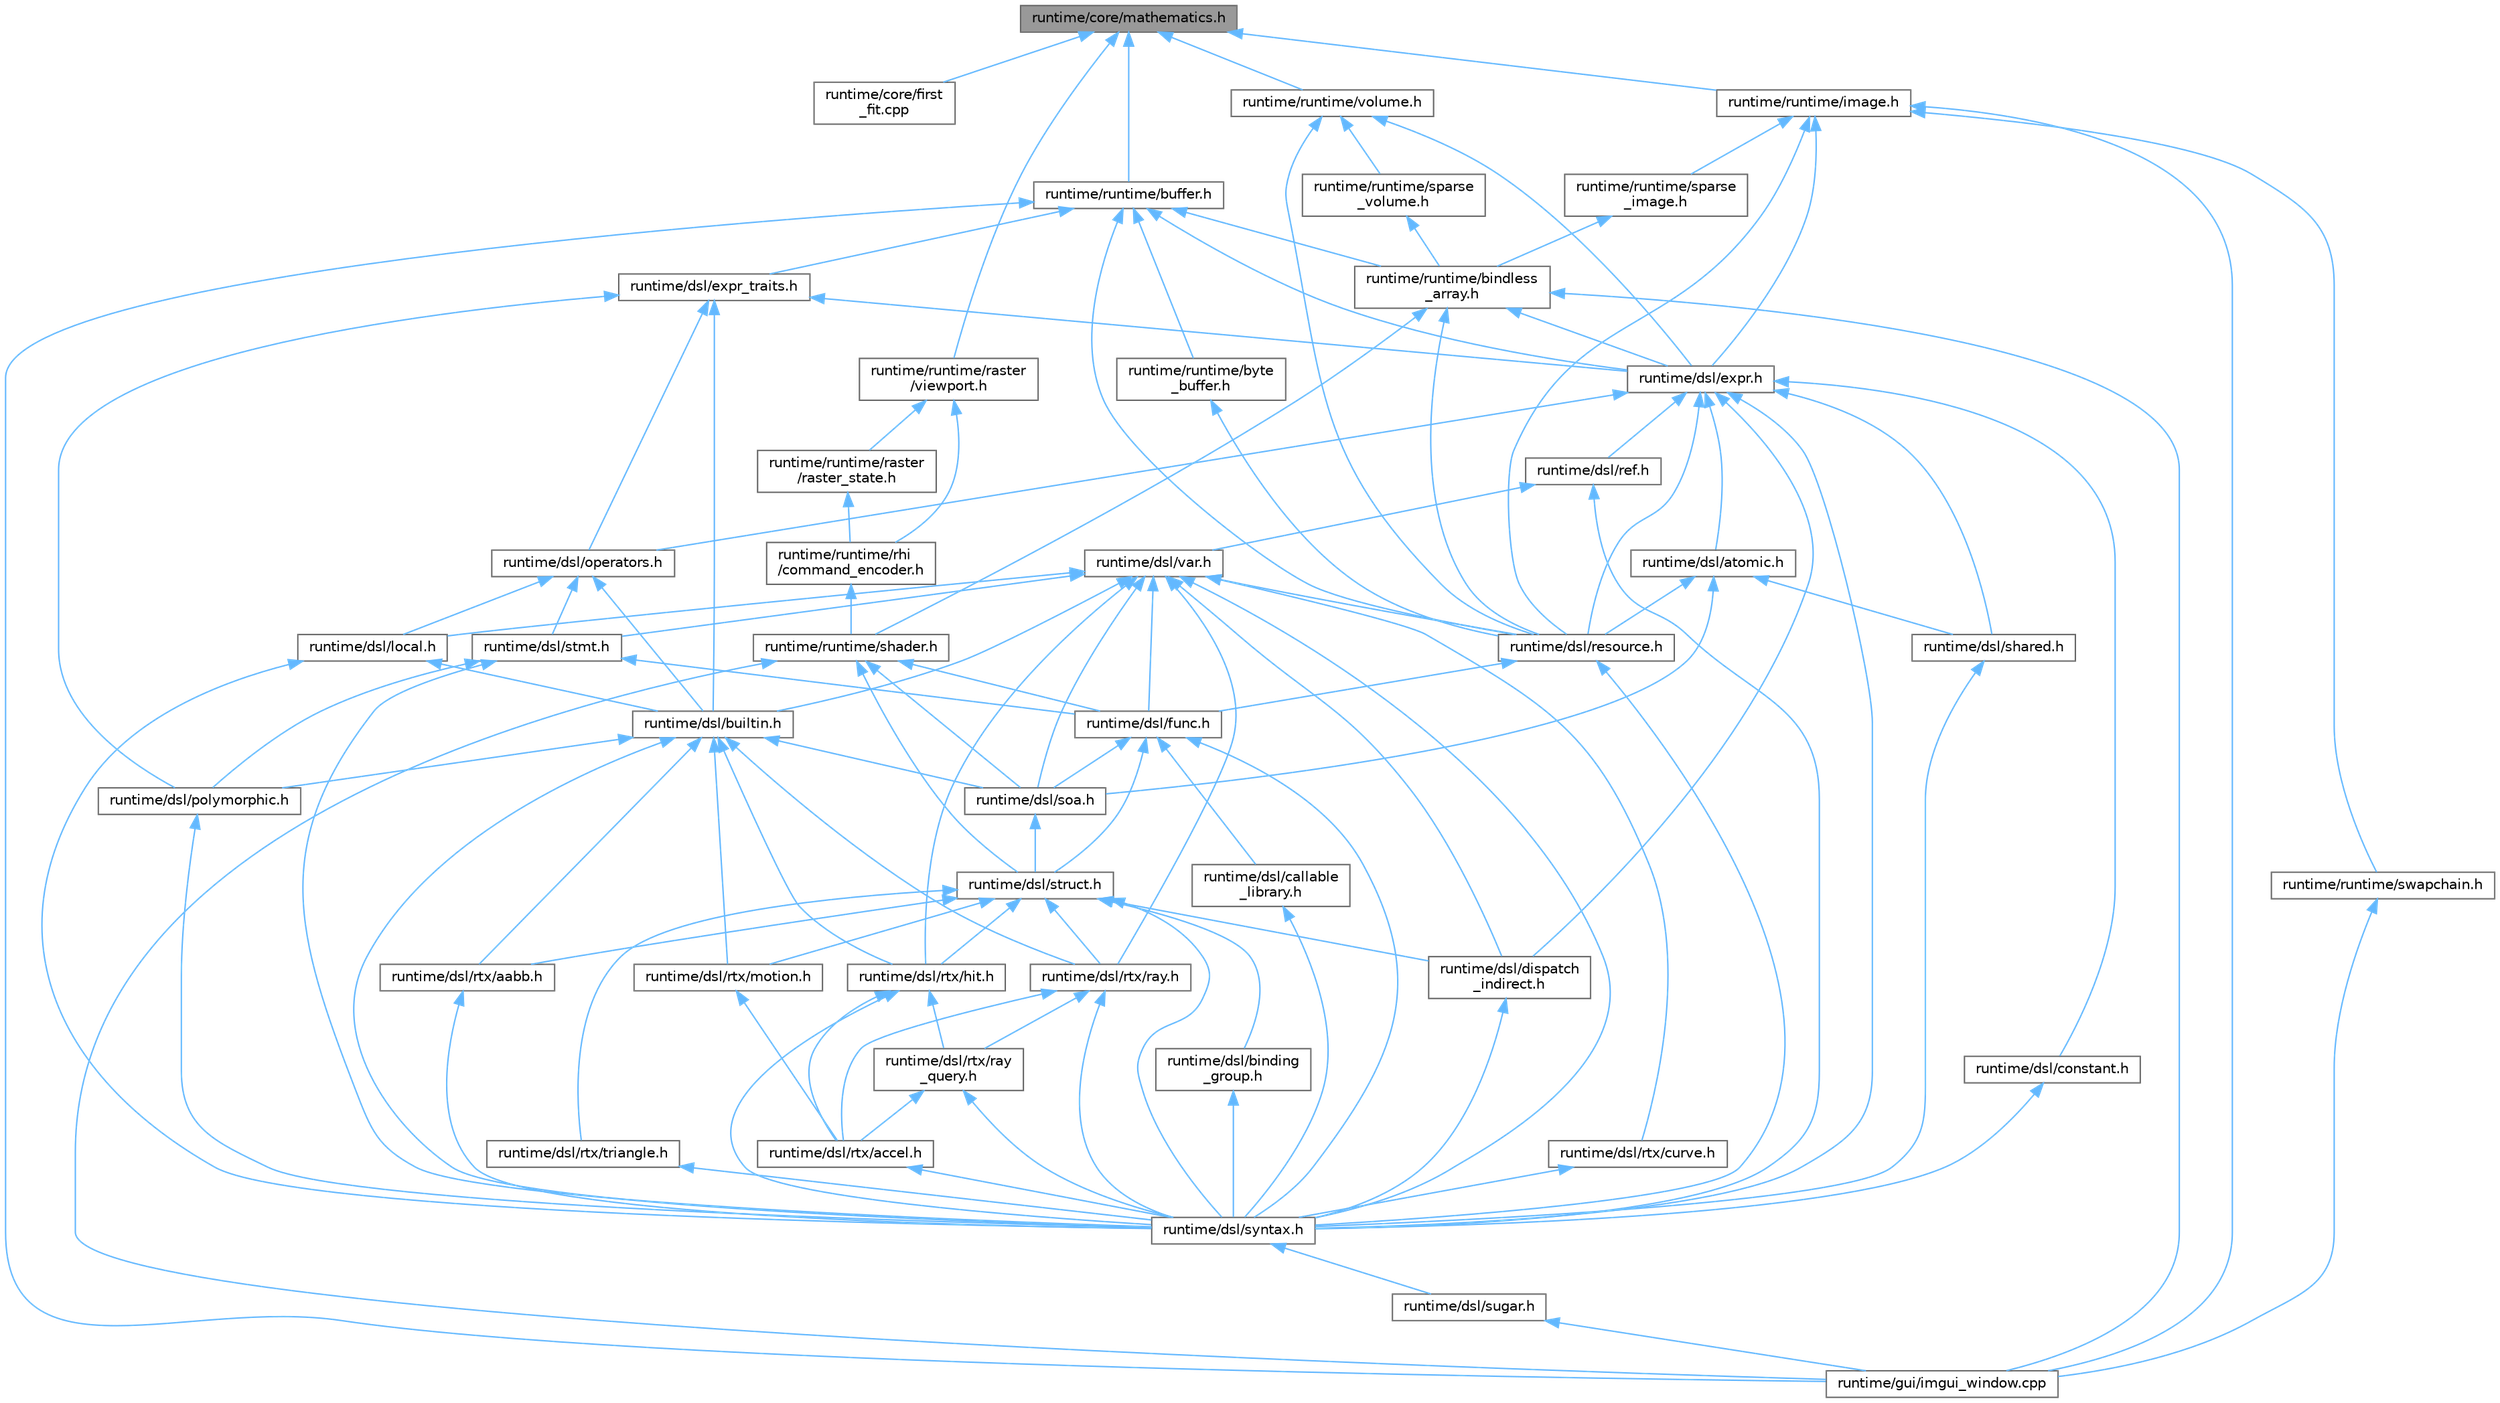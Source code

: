 digraph "runtime/core/mathematics.h"
{
 // LATEX_PDF_SIZE
  bgcolor="transparent";
  edge [fontname=Helvetica,fontsize=10,labelfontname=Helvetica,labelfontsize=10];
  node [fontname=Helvetica,fontsize=10,shape=box,height=0.2,width=0.4];
  Node1 [id="Node000001",label="runtime/core/mathematics.h",height=0.2,width=0.4,color="gray40", fillcolor="grey60", style="filled", fontcolor="black",tooltip=" "];
  Node1 -> Node2 [id="edge115_Node000001_Node000002",dir="back",color="steelblue1",style="solid",tooltip=" "];
  Node2 [id="Node000002",label="runtime/core/first\l_fit.cpp",height=0.2,width=0.4,color="grey40", fillcolor="white", style="filled",URL="$first__fit_8cpp.html",tooltip=" "];
  Node1 -> Node3 [id="edge116_Node000001_Node000003",dir="back",color="steelblue1",style="solid",tooltip=" "];
  Node3 [id="Node000003",label="runtime/runtime/buffer.h",height=0.2,width=0.4,color="grey40", fillcolor="white", style="filled",URL="$buffer_8h.html",tooltip=" "];
  Node3 -> Node4 [id="edge117_Node000003_Node000004",dir="back",color="steelblue1",style="solid",tooltip=" "];
  Node4 [id="Node000004",label="runtime/dsl/expr.h",height=0.2,width=0.4,color="grey40", fillcolor="white", style="filled",URL="$expr_8h.html",tooltip=" "];
  Node4 -> Node5 [id="edge118_Node000004_Node000005",dir="back",color="steelblue1",style="solid",tooltip=" "];
  Node5 [id="Node000005",label="runtime/dsl/atomic.h",height=0.2,width=0.4,color="grey40", fillcolor="white", style="filled",URL="$dsl_2atomic_8h.html",tooltip=" "];
  Node5 -> Node6 [id="edge119_Node000005_Node000006",dir="back",color="steelblue1",style="solid",tooltip=" "];
  Node6 [id="Node000006",label="runtime/dsl/resource.h",height=0.2,width=0.4,color="grey40", fillcolor="white", style="filled",URL="$dsl_2resource_8h.html",tooltip=" "];
  Node6 -> Node7 [id="edge120_Node000006_Node000007",dir="back",color="steelblue1",style="solid",tooltip=" "];
  Node7 [id="Node000007",label="runtime/dsl/func.h",height=0.2,width=0.4,color="grey40", fillcolor="white", style="filled",URL="$func_8h.html",tooltip=" "];
  Node7 -> Node8 [id="edge121_Node000007_Node000008",dir="back",color="steelblue1",style="solid",tooltip=" "];
  Node8 [id="Node000008",label="runtime/dsl/callable\l_library.h",height=0.2,width=0.4,color="grey40", fillcolor="white", style="filled",URL="$dsl_2callable__library_8h.html",tooltip=" "];
  Node8 -> Node9 [id="edge122_Node000008_Node000009",dir="back",color="steelblue1",style="solid",tooltip=" "];
  Node9 [id="Node000009",label="runtime/dsl/syntax.h",height=0.2,width=0.4,color="grey40", fillcolor="white", style="filled",URL="$syntax_8h.html",tooltip=" "];
  Node9 -> Node10 [id="edge123_Node000009_Node000010",dir="back",color="steelblue1",style="solid",tooltip=" "];
  Node10 [id="Node000010",label="runtime/dsl/sugar.h",height=0.2,width=0.4,color="grey40", fillcolor="white", style="filled",URL="$sugar_8h.html",tooltip=" "];
  Node10 -> Node11 [id="edge124_Node000010_Node000011",dir="back",color="steelblue1",style="solid",tooltip=" "];
  Node11 [id="Node000011",label="runtime/gui/imgui_window.cpp",height=0.2,width=0.4,color="grey40", fillcolor="white", style="filled",URL="$imgui__window_8cpp.html",tooltip=" "];
  Node7 -> Node12 [id="edge125_Node000007_Node000012",dir="back",color="steelblue1",style="solid",tooltip=" "];
  Node12 [id="Node000012",label="runtime/dsl/soa.h",height=0.2,width=0.4,color="grey40", fillcolor="white", style="filled",URL="$soa_8h.html",tooltip=" "];
  Node12 -> Node13 [id="edge126_Node000012_Node000013",dir="back",color="steelblue1",style="solid",tooltip=" "];
  Node13 [id="Node000013",label="runtime/dsl/struct.h",height=0.2,width=0.4,color="grey40", fillcolor="white", style="filled",URL="$struct_8h.html",tooltip=" "];
  Node13 -> Node14 [id="edge127_Node000013_Node000014",dir="back",color="steelblue1",style="solid",tooltip=" "];
  Node14 [id="Node000014",label="runtime/dsl/binding\l_group.h",height=0.2,width=0.4,color="grey40", fillcolor="white", style="filled",URL="$binding__group_8h.html",tooltip=" "];
  Node14 -> Node9 [id="edge128_Node000014_Node000009",dir="back",color="steelblue1",style="solid",tooltip=" "];
  Node13 -> Node15 [id="edge129_Node000013_Node000015",dir="back",color="steelblue1",style="solid",tooltip=" "];
  Node15 [id="Node000015",label="runtime/dsl/dispatch\l_indirect.h",height=0.2,width=0.4,color="grey40", fillcolor="white", style="filled",URL="$dispatch__indirect_8h.html",tooltip=" "];
  Node15 -> Node9 [id="edge130_Node000015_Node000009",dir="back",color="steelblue1",style="solid",tooltip=" "];
  Node13 -> Node16 [id="edge131_Node000013_Node000016",dir="back",color="steelblue1",style="solid",tooltip=" "];
  Node16 [id="Node000016",label="runtime/dsl/rtx/aabb.h",height=0.2,width=0.4,color="grey40", fillcolor="white", style="filled",URL="$dsl_2rtx_2aabb_8h.html",tooltip=" "];
  Node16 -> Node9 [id="edge132_Node000016_Node000009",dir="back",color="steelblue1",style="solid",tooltip=" "];
  Node13 -> Node17 [id="edge133_Node000013_Node000017",dir="back",color="steelblue1",style="solid",tooltip=" "];
  Node17 [id="Node000017",label="runtime/dsl/rtx/hit.h",height=0.2,width=0.4,color="grey40", fillcolor="white", style="filled",URL="$dsl_2rtx_2hit_8h.html",tooltip=" "];
  Node17 -> Node18 [id="edge134_Node000017_Node000018",dir="back",color="steelblue1",style="solid",tooltip=" "];
  Node18 [id="Node000018",label="runtime/dsl/rtx/accel.h",height=0.2,width=0.4,color="grey40", fillcolor="white", style="filled",URL="$dsl_2rtx_2accel_8h.html",tooltip=" "];
  Node18 -> Node9 [id="edge135_Node000018_Node000009",dir="back",color="steelblue1",style="solid",tooltip=" "];
  Node17 -> Node19 [id="edge136_Node000017_Node000019",dir="back",color="steelblue1",style="solid",tooltip=" "];
  Node19 [id="Node000019",label="runtime/dsl/rtx/ray\l_query.h",height=0.2,width=0.4,color="grey40", fillcolor="white", style="filled",URL="$ray__query_8h.html",tooltip=" "];
  Node19 -> Node18 [id="edge137_Node000019_Node000018",dir="back",color="steelblue1",style="solid",tooltip=" "];
  Node19 -> Node9 [id="edge138_Node000019_Node000009",dir="back",color="steelblue1",style="solid",tooltip=" "];
  Node17 -> Node9 [id="edge139_Node000017_Node000009",dir="back",color="steelblue1",style="solid",tooltip=" "];
  Node13 -> Node20 [id="edge140_Node000013_Node000020",dir="back",color="steelblue1",style="solid",tooltip=" "];
  Node20 [id="Node000020",label="runtime/dsl/rtx/motion.h",height=0.2,width=0.4,color="grey40", fillcolor="white", style="filled",URL="$motion_8h.html",tooltip=" "];
  Node20 -> Node18 [id="edge141_Node000020_Node000018",dir="back",color="steelblue1",style="solid",tooltip=" "];
  Node13 -> Node21 [id="edge142_Node000013_Node000021",dir="back",color="steelblue1",style="solid",tooltip=" "];
  Node21 [id="Node000021",label="runtime/dsl/rtx/ray.h",height=0.2,width=0.4,color="grey40", fillcolor="white", style="filled",URL="$dsl_2rtx_2ray_8h.html",tooltip=" "];
  Node21 -> Node18 [id="edge143_Node000021_Node000018",dir="back",color="steelblue1",style="solid",tooltip=" "];
  Node21 -> Node19 [id="edge144_Node000021_Node000019",dir="back",color="steelblue1",style="solid",tooltip=" "];
  Node21 -> Node9 [id="edge145_Node000021_Node000009",dir="back",color="steelblue1",style="solid",tooltip=" "];
  Node13 -> Node22 [id="edge146_Node000013_Node000022",dir="back",color="steelblue1",style="solid",tooltip=" "];
  Node22 [id="Node000022",label="runtime/dsl/rtx/triangle.h",height=0.2,width=0.4,color="grey40", fillcolor="white", style="filled",URL="$dsl_2rtx_2triangle_8h.html",tooltip=" "];
  Node22 -> Node9 [id="edge147_Node000022_Node000009",dir="back",color="steelblue1",style="solid",tooltip=" "];
  Node13 -> Node9 [id="edge148_Node000013_Node000009",dir="back",color="steelblue1",style="solid",tooltip=" "];
  Node7 -> Node13 [id="edge149_Node000007_Node000013",dir="back",color="steelblue1",style="solid",tooltip=" "];
  Node7 -> Node9 [id="edge150_Node000007_Node000009",dir="back",color="steelblue1",style="solid",tooltip=" "];
  Node6 -> Node9 [id="edge151_Node000006_Node000009",dir="back",color="steelblue1",style="solid",tooltip=" "];
  Node5 -> Node23 [id="edge152_Node000005_Node000023",dir="back",color="steelblue1",style="solid",tooltip=" "];
  Node23 [id="Node000023",label="runtime/dsl/shared.h",height=0.2,width=0.4,color="grey40", fillcolor="white", style="filled",URL="$shared_8h.html",tooltip=" "];
  Node23 -> Node9 [id="edge153_Node000023_Node000009",dir="back",color="steelblue1",style="solid",tooltip=" "];
  Node5 -> Node12 [id="edge154_Node000005_Node000012",dir="back",color="steelblue1",style="solid",tooltip=" "];
  Node4 -> Node24 [id="edge155_Node000004_Node000024",dir="back",color="steelblue1",style="solid",tooltip=" "];
  Node24 [id="Node000024",label="runtime/dsl/constant.h",height=0.2,width=0.4,color="grey40", fillcolor="white", style="filled",URL="$constant_8h.html",tooltip=" "];
  Node24 -> Node9 [id="edge156_Node000024_Node000009",dir="back",color="steelblue1",style="solid",tooltip=" "];
  Node4 -> Node15 [id="edge157_Node000004_Node000015",dir="back",color="steelblue1",style="solid",tooltip=" "];
  Node4 -> Node25 [id="edge158_Node000004_Node000025",dir="back",color="steelblue1",style="solid",tooltip=" "];
  Node25 [id="Node000025",label="runtime/dsl/operators.h",height=0.2,width=0.4,color="grey40", fillcolor="white", style="filled",URL="$operators_8h.html",tooltip=" "];
  Node25 -> Node26 [id="edge159_Node000025_Node000026",dir="back",color="steelblue1",style="solid",tooltip=" "];
  Node26 [id="Node000026",label="runtime/dsl/builtin.h",height=0.2,width=0.4,color="grey40", fillcolor="white", style="filled",URL="$builtin_8h.html",tooltip=" "];
  Node26 -> Node27 [id="edge160_Node000026_Node000027",dir="back",color="steelblue1",style="solid",tooltip=" "];
  Node27 [id="Node000027",label="runtime/dsl/polymorphic.h",height=0.2,width=0.4,color="grey40", fillcolor="white", style="filled",URL="$polymorphic_8h.html",tooltip=" "];
  Node27 -> Node9 [id="edge161_Node000027_Node000009",dir="back",color="steelblue1",style="solid",tooltip=" "];
  Node26 -> Node16 [id="edge162_Node000026_Node000016",dir="back",color="steelblue1",style="solid",tooltip=" "];
  Node26 -> Node17 [id="edge163_Node000026_Node000017",dir="back",color="steelblue1",style="solid",tooltip=" "];
  Node26 -> Node20 [id="edge164_Node000026_Node000020",dir="back",color="steelblue1",style="solid",tooltip=" "];
  Node26 -> Node21 [id="edge165_Node000026_Node000021",dir="back",color="steelblue1",style="solid",tooltip=" "];
  Node26 -> Node12 [id="edge166_Node000026_Node000012",dir="back",color="steelblue1",style="solid",tooltip=" "];
  Node26 -> Node9 [id="edge167_Node000026_Node000009",dir="back",color="steelblue1",style="solid",tooltip=" "];
  Node25 -> Node28 [id="edge168_Node000025_Node000028",dir="back",color="steelblue1",style="solid",tooltip=" "];
  Node28 [id="Node000028",label="runtime/dsl/local.h",height=0.2,width=0.4,color="grey40", fillcolor="white", style="filled",URL="$local_8h.html",tooltip=" "];
  Node28 -> Node26 [id="edge169_Node000028_Node000026",dir="back",color="steelblue1",style="solid",tooltip=" "];
  Node28 -> Node9 [id="edge170_Node000028_Node000009",dir="back",color="steelblue1",style="solid",tooltip=" "];
  Node25 -> Node29 [id="edge171_Node000025_Node000029",dir="back",color="steelblue1",style="solid",tooltip=" "];
  Node29 [id="Node000029",label="runtime/dsl/stmt.h",height=0.2,width=0.4,color="grey40", fillcolor="white", style="filled",URL="$stmt_8h.html",tooltip=" "];
  Node29 -> Node7 [id="edge172_Node000029_Node000007",dir="back",color="steelblue1",style="solid",tooltip=" "];
  Node29 -> Node27 [id="edge173_Node000029_Node000027",dir="back",color="steelblue1",style="solid",tooltip=" "];
  Node29 -> Node9 [id="edge174_Node000029_Node000009",dir="back",color="steelblue1",style="solid",tooltip=" "];
  Node4 -> Node30 [id="edge175_Node000004_Node000030",dir="back",color="steelblue1",style="solid",tooltip=" "];
  Node30 [id="Node000030",label="runtime/dsl/ref.h",height=0.2,width=0.4,color="grey40", fillcolor="white", style="filled",URL="$ref_8h.html",tooltip=" "];
  Node30 -> Node9 [id="edge176_Node000030_Node000009",dir="back",color="steelblue1",style="solid",tooltip=" "];
  Node30 -> Node31 [id="edge177_Node000030_Node000031",dir="back",color="steelblue1",style="solid",tooltip=" "];
  Node31 [id="Node000031",label="runtime/dsl/var.h",height=0.2,width=0.4,color="grey40", fillcolor="white", style="filled",URL="$var_8h.html",tooltip=" "];
  Node31 -> Node26 [id="edge178_Node000031_Node000026",dir="back",color="steelblue1",style="solid",tooltip=" "];
  Node31 -> Node15 [id="edge179_Node000031_Node000015",dir="back",color="steelblue1",style="solid",tooltip=" "];
  Node31 -> Node7 [id="edge180_Node000031_Node000007",dir="back",color="steelblue1",style="solid",tooltip=" "];
  Node31 -> Node28 [id="edge181_Node000031_Node000028",dir="back",color="steelblue1",style="solid",tooltip=" "];
  Node31 -> Node6 [id="edge182_Node000031_Node000006",dir="back",color="steelblue1",style="solid",tooltip=" "];
  Node31 -> Node32 [id="edge183_Node000031_Node000032",dir="back",color="steelblue1",style="solid",tooltip=" "];
  Node32 [id="Node000032",label="runtime/dsl/rtx/curve.h",height=0.2,width=0.4,color="grey40", fillcolor="white", style="filled",URL="$dsl_2rtx_2curve_8h.html",tooltip=" "];
  Node32 -> Node9 [id="edge184_Node000032_Node000009",dir="back",color="steelblue1",style="solid",tooltip=" "];
  Node31 -> Node17 [id="edge185_Node000031_Node000017",dir="back",color="steelblue1",style="solid",tooltip=" "];
  Node31 -> Node21 [id="edge186_Node000031_Node000021",dir="back",color="steelblue1",style="solid",tooltip=" "];
  Node31 -> Node12 [id="edge187_Node000031_Node000012",dir="back",color="steelblue1",style="solid",tooltip=" "];
  Node31 -> Node29 [id="edge188_Node000031_Node000029",dir="back",color="steelblue1",style="solid",tooltip=" "];
  Node31 -> Node9 [id="edge189_Node000031_Node000009",dir="back",color="steelblue1",style="solid",tooltip=" "];
  Node4 -> Node6 [id="edge190_Node000004_Node000006",dir="back",color="steelblue1",style="solid",tooltip=" "];
  Node4 -> Node23 [id="edge191_Node000004_Node000023",dir="back",color="steelblue1",style="solid",tooltip=" "];
  Node4 -> Node9 [id="edge192_Node000004_Node000009",dir="back",color="steelblue1",style="solid",tooltip=" "];
  Node3 -> Node33 [id="edge193_Node000003_Node000033",dir="back",color="steelblue1",style="solid",tooltip=" "];
  Node33 [id="Node000033",label="runtime/dsl/expr_traits.h",height=0.2,width=0.4,color="grey40", fillcolor="white", style="filled",URL="$expr__traits_8h.html",tooltip=" "];
  Node33 -> Node26 [id="edge194_Node000033_Node000026",dir="back",color="steelblue1",style="solid",tooltip=" "];
  Node33 -> Node4 [id="edge195_Node000033_Node000004",dir="back",color="steelblue1",style="solid",tooltip=" "];
  Node33 -> Node25 [id="edge196_Node000033_Node000025",dir="back",color="steelblue1",style="solid",tooltip=" "];
  Node33 -> Node27 [id="edge197_Node000033_Node000027",dir="back",color="steelblue1",style="solid",tooltip=" "];
  Node3 -> Node6 [id="edge198_Node000003_Node000006",dir="back",color="steelblue1",style="solid",tooltip=" "];
  Node3 -> Node11 [id="edge199_Node000003_Node000011",dir="back",color="steelblue1",style="solid",tooltip=" "];
  Node3 -> Node34 [id="edge200_Node000003_Node000034",dir="back",color="steelblue1",style="solid",tooltip=" "];
  Node34 [id="Node000034",label="runtime/runtime/bindless\l_array.h",height=0.2,width=0.4,color="grey40", fillcolor="white", style="filled",URL="$bindless__array_8h.html",tooltip=" "];
  Node34 -> Node4 [id="edge201_Node000034_Node000004",dir="back",color="steelblue1",style="solid",tooltip=" "];
  Node34 -> Node6 [id="edge202_Node000034_Node000006",dir="back",color="steelblue1",style="solid",tooltip=" "];
  Node34 -> Node11 [id="edge203_Node000034_Node000011",dir="back",color="steelblue1",style="solid",tooltip=" "];
  Node34 -> Node35 [id="edge204_Node000034_Node000035",dir="back",color="steelblue1",style="solid",tooltip=" "];
  Node35 [id="Node000035",label="runtime/runtime/shader.h",height=0.2,width=0.4,color="grey40", fillcolor="white", style="filled",URL="$shader_8h.html",tooltip=" "];
  Node35 -> Node7 [id="edge205_Node000035_Node000007",dir="back",color="steelblue1",style="solid",tooltip=" "];
  Node35 -> Node12 [id="edge206_Node000035_Node000012",dir="back",color="steelblue1",style="solid",tooltip=" "];
  Node35 -> Node13 [id="edge207_Node000035_Node000013",dir="back",color="steelblue1",style="solid",tooltip=" "];
  Node35 -> Node11 [id="edge208_Node000035_Node000011",dir="back",color="steelblue1",style="solid",tooltip=" "];
  Node3 -> Node36 [id="edge209_Node000003_Node000036",dir="back",color="steelblue1",style="solid",tooltip=" "];
  Node36 [id="Node000036",label="runtime/runtime/byte\l_buffer.h",height=0.2,width=0.4,color="grey40", fillcolor="white", style="filled",URL="$byte__buffer_8h.html",tooltip=" "];
  Node36 -> Node6 [id="edge210_Node000036_Node000006",dir="back",color="steelblue1",style="solid",tooltip=" "];
  Node1 -> Node37 [id="edge211_Node000001_Node000037",dir="back",color="steelblue1",style="solid",tooltip=" "];
  Node37 [id="Node000037",label="runtime/runtime/image.h",height=0.2,width=0.4,color="grey40", fillcolor="white", style="filled",URL="$image_8h.html",tooltip=" "];
  Node37 -> Node4 [id="edge212_Node000037_Node000004",dir="back",color="steelblue1",style="solid",tooltip=" "];
  Node37 -> Node6 [id="edge213_Node000037_Node000006",dir="back",color="steelblue1",style="solid",tooltip=" "];
  Node37 -> Node11 [id="edge214_Node000037_Node000011",dir="back",color="steelblue1",style="solid",tooltip=" "];
  Node37 -> Node38 [id="edge215_Node000037_Node000038",dir="back",color="steelblue1",style="solid",tooltip=" "];
  Node38 [id="Node000038",label="runtime/runtime/sparse\l_image.h",height=0.2,width=0.4,color="grey40", fillcolor="white", style="filled",URL="$sparse__image_8h.html",tooltip=" "];
  Node38 -> Node34 [id="edge216_Node000038_Node000034",dir="back",color="steelblue1",style="solid",tooltip=" "];
  Node37 -> Node39 [id="edge217_Node000037_Node000039",dir="back",color="steelblue1",style="solid",tooltip=" "];
  Node39 [id="Node000039",label="runtime/runtime/swapchain.h",height=0.2,width=0.4,color="grey40", fillcolor="white", style="filled",URL="$swapchain_8h.html",tooltip=" "];
  Node39 -> Node11 [id="edge218_Node000039_Node000011",dir="back",color="steelblue1",style="solid",tooltip=" "];
  Node1 -> Node40 [id="edge219_Node000001_Node000040",dir="back",color="steelblue1",style="solid",tooltip=" "];
  Node40 [id="Node000040",label="runtime/runtime/raster\l/viewport.h",height=0.2,width=0.4,color="grey40", fillcolor="white", style="filled",URL="$viewport_8h.html",tooltip=" "];
  Node40 -> Node41 [id="edge220_Node000040_Node000041",dir="back",color="steelblue1",style="solid",tooltip=" "];
  Node41 [id="Node000041",label="runtime/runtime/raster\l/raster_state.h",height=0.2,width=0.4,color="grey40", fillcolor="white", style="filled",URL="$raster__state_8h.html",tooltip=" "];
  Node41 -> Node42 [id="edge221_Node000041_Node000042",dir="back",color="steelblue1",style="solid",tooltip=" "];
  Node42 [id="Node000042",label="runtime/runtime/rhi\l/command_encoder.h",height=0.2,width=0.4,color="grey40", fillcolor="white", style="filled",URL="$command__encoder_8h.html",tooltip=" "];
  Node42 -> Node35 [id="edge222_Node000042_Node000035",dir="back",color="steelblue1",style="solid",tooltip=" "];
  Node40 -> Node42 [id="edge223_Node000040_Node000042",dir="back",color="steelblue1",style="solid",tooltip=" "];
  Node1 -> Node43 [id="edge224_Node000001_Node000043",dir="back",color="steelblue1",style="solid",tooltip=" "];
  Node43 [id="Node000043",label="runtime/runtime/volume.h",height=0.2,width=0.4,color="grey40", fillcolor="white", style="filled",URL="$volume_8h.html",tooltip=" "];
  Node43 -> Node4 [id="edge225_Node000043_Node000004",dir="back",color="steelblue1",style="solid",tooltip=" "];
  Node43 -> Node6 [id="edge226_Node000043_Node000006",dir="back",color="steelblue1",style="solid",tooltip=" "];
  Node43 -> Node44 [id="edge227_Node000043_Node000044",dir="back",color="steelblue1",style="solid",tooltip=" "];
  Node44 [id="Node000044",label="runtime/runtime/sparse\l_volume.h",height=0.2,width=0.4,color="grey40", fillcolor="white", style="filled",URL="$sparse__volume_8h.html",tooltip=" "];
  Node44 -> Node34 [id="edge228_Node000044_Node000034",dir="back",color="steelblue1",style="solid",tooltip=" "];
}
